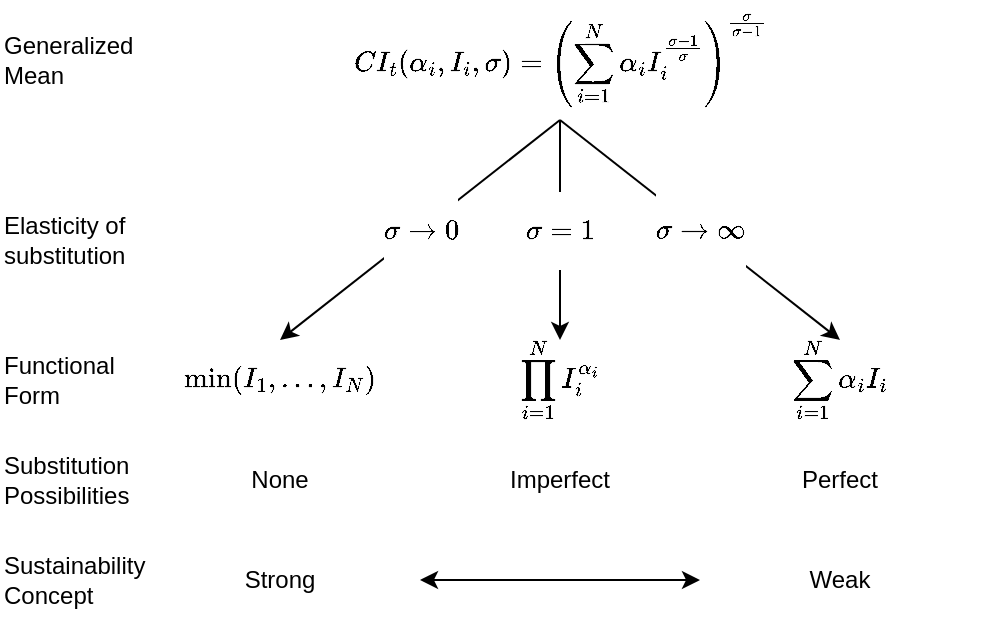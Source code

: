 <mxfile version="21.4.0" type="device">
  <diagram name="Page-1" id="ML4lM1v83g8ZGYQvfANq">
    <mxGraphModel dx="880" dy="545" grid="1" gridSize="10" guides="1" tooltips="1" connect="1" arrows="1" fold="1" page="1" pageScale="1" pageWidth="850" pageHeight="1100" math="1" shadow="0">
      <root>
        <mxCell id="0" />
        <mxCell id="1" parent="0" />
        <mxCell id="CvSlG5dHHsZO5_akQB04-4" value="&lt;span style=&quot;color: rgb(0, 0, 0); font-family: Helvetica; font-size: 12px; font-style: normal; font-variant-ligatures: normal; font-variant-caps: normal; font-weight: 400; letter-spacing: normal; orphans: 2; text-align: center; text-indent: 0px; text-transform: none; widows: 2; word-spacing: 0px; -webkit-text-stroke-width: 0px; background-color: rgb(255, 255, 255); text-decoration-thickness: initial; text-decoration-style: initial; text-decoration-color: initial; float: none; display: inline !important;&quot;&gt;$$\sigma \rightarrow 0$$&lt;/span&gt;" style="rounded=0;orthogonalLoop=1;jettySize=auto;html=1;exitX=0.5;exitY=1;exitDx=0;exitDy=0;entryX=0.5;entryY=0;entryDx=0;entryDy=0;" edge="1" parent="1" source="CvSlG5dHHsZO5_akQB04-1" target="CvSlG5dHHsZO5_akQB04-11">
          <mxGeometry relative="1" as="geometry">
            <mxPoint x="180" y="350" as="targetPoint" />
          </mxGeometry>
        </mxCell>
        <mxCell id="CvSlG5dHHsZO5_akQB04-7" value="&lt;span style=&quot;color: rgb(0, 0, 0); font-family: Helvetica; font-size: 12px; font-style: normal; font-variant-ligatures: normal; font-variant-caps: normal; font-weight: 400; letter-spacing: normal; orphans: 2; text-align: center; text-indent: 0px; text-transform: none; widows: 2; word-spacing: 0px; -webkit-text-stroke-width: 0px; background-color: rgb(255, 255, 255); text-decoration-thickness: initial; text-decoration-style: initial; text-decoration-color: initial; float: none; display: inline !important;&quot;&gt;$$\sigma = 1$$&lt;/span&gt;" style="edgeStyle=orthogonalEdgeStyle;rounded=0;orthogonalLoop=1;jettySize=auto;html=1;exitX=0.5;exitY=1;exitDx=0;exitDy=0;fontSize=12;entryX=0.5;entryY=0;entryDx=0;entryDy=0;" edge="1" parent="1" source="CvSlG5dHHsZO5_akQB04-1" target="CvSlG5dHHsZO5_akQB04-13">
          <mxGeometry relative="1" as="geometry">
            <mxPoint x="420" y="360" as="targetPoint" />
          </mxGeometry>
        </mxCell>
        <mxCell id="CvSlG5dHHsZO5_akQB04-9" value="$$\sigma \rightarrow \infty$$" style="rounded=0;orthogonalLoop=1;jettySize=auto;html=1;exitX=0.5;exitY=1;exitDx=0;exitDy=0;fontSize=12;entryX=0.5;entryY=0;entryDx=0;entryDy=0;" edge="1" parent="1" source="CvSlG5dHHsZO5_akQB04-1" target="CvSlG5dHHsZO5_akQB04-14">
          <mxGeometry relative="1" as="geometry">
            <mxPoint x="640" y="340" as="targetPoint" />
          </mxGeometry>
        </mxCell>
        <mxCell id="CvSlG5dHHsZO5_akQB04-1" value="$$CI_t(\alpha_{i},I_{i},\sigma) = \left(\sum^N_{i=1}\alpha_{i}I^{\frac{\sigma-1}{\sigma}}_{i}\right)^{\frac{\sigma}{\sigma-1}}$$" style="rounded=0;whiteSpace=wrap;html=1;strokeWidth=0;strokeColor=none;fillColor=none;" vertex="1" parent="1">
          <mxGeometry x="280" y="160" width="280" height="60" as="geometry" />
        </mxCell>
        <mxCell id="CvSlG5dHHsZO5_akQB04-11" value="$$\text{min} (I_1, ..., I_N)$$" style="rounded=0;whiteSpace=wrap;html=1;strokeWidth=0;strokeColor=none;fillColor=none;" vertex="1" parent="1">
          <mxGeometry x="200" y="330" width="160" height="40" as="geometry" />
        </mxCell>
        <mxCell id="CvSlG5dHHsZO5_akQB04-13" value="$$\prod_{i=1}^N&amp;nbsp; &lt;br&gt;I_i^{\alpha_i}$$" style="rounded=0;whiteSpace=wrap;html=1;strokeWidth=0;strokeColor=none;fillColor=none;" vertex="1" parent="1">
          <mxGeometry x="340" y="330" width="160" height="40" as="geometry" />
        </mxCell>
        <mxCell id="CvSlG5dHHsZO5_akQB04-14" value="$$\sum^N_{i=1} \alpha_i I_i$$" style="rounded=0;whiteSpace=wrap;html=1;strokeWidth=0;strokeColor=none;fillColor=none;" vertex="1" parent="1">
          <mxGeometry x="480" y="330" width="160" height="40" as="geometry" />
        </mxCell>
        <mxCell id="CvSlG5dHHsZO5_akQB04-19" value="Generalized &lt;br&gt;Mean" style="rounded=0;whiteSpace=wrap;html=1;strokeWidth=0;strokeColor=none;fillColor=none;align=left;" vertex="1" parent="1">
          <mxGeometry x="140" y="160" width="90" height="60" as="geometry" />
        </mxCell>
        <mxCell id="CvSlG5dHHsZO5_akQB04-20" value="Elasticity of &lt;br&gt;substitution" style="rounded=0;whiteSpace=wrap;html=1;strokeWidth=0;strokeColor=none;fillColor=none;align=left;" vertex="1" parent="1">
          <mxGeometry x="140" y="250" width="90" height="60" as="geometry" />
        </mxCell>
        <mxCell id="CvSlG5dHHsZO5_akQB04-21" value="Functional &lt;br&gt;Form" style="rounded=0;whiteSpace=wrap;html=1;strokeWidth=0;strokeColor=none;fillColor=none;align=left;" vertex="1" parent="1">
          <mxGeometry x="140" y="320" width="90" height="60" as="geometry" />
        </mxCell>
        <mxCell id="CvSlG5dHHsZO5_akQB04-22" value="Substitution &lt;br&gt;Possibilities" style="rounded=0;whiteSpace=wrap;html=1;strokeWidth=0;strokeColor=none;fillColor=none;align=left;" vertex="1" parent="1">
          <mxGeometry x="140" y="370" width="90" height="60" as="geometry" />
        </mxCell>
        <mxCell id="CvSlG5dHHsZO5_akQB04-23" value="Sustainability&lt;br&gt;Concept" style="rounded=0;whiteSpace=wrap;html=1;strokeWidth=0;strokeColor=none;fillColor=none;align=left;" vertex="1" parent="1">
          <mxGeometry x="140" y="420" width="90" height="60" as="geometry" />
        </mxCell>
        <mxCell id="CvSlG5dHHsZO5_akQB04-24" value="None" style="rounded=0;whiteSpace=wrap;html=1;strokeWidth=0;strokeColor=none;fillColor=none;align=center;" vertex="1" parent="1">
          <mxGeometry x="210" y="370" width="140" height="60" as="geometry" />
        </mxCell>
        <mxCell id="CvSlG5dHHsZO5_akQB04-25" value="Imperfect" style="rounded=0;whiteSpace=wrap;html=1;strokeWidth=0;strokeColor=none;fillColor=none;align=center;" vertex="1" parent="1">
          <mxGeometry x="350" y="370" width="140" height="60" as="geometry" />
        </mxCell>
        <mxCell id="CvSlG5dHHsZO5_akQB04-26" value="Perfect" style="rounded=0;whiteSpace=wrap;html=1;strokeWidth=0;strokeColor=none;fillColor=none;align=center;" vertex="1" parent="1">
          <mxGeometry x="490" y="370" width="140" height="60" as="geometry" />
        </mxCell>
        <mxCell id="CvSlG5dHHsZO5_akQB04-27" value="Strong" style="rounded=0;whiteSpace=wrap;html=1;strokeWidth=0;strokeColor=none;fillColor=none;align=center;" vertex="1" parent="1">
          <mxGeometry x="210" y="420" width="140" height="60" as="geometry" />
        </mxCell>
        <mxCell id="CvSlG5dHHsZO5_akQB04-28" value="Weak" style="rounded=0;whiteSpace=wrap;html=1;strokeWidth=0;strokeColor=none;fillColor=none;align=center;" vertex="1" parent="1">
          <mxGeometry x="490" y="420" width="140" height="60" as="geometry" />
        </mxCell>
        <mxCell id="CvSlG5dHHsZO5_akQB04-31" value="" style="endArrow=classic;startArrow=classic;html=1;rounded=0;strokeWidth=1;endWidth=14.545;startWidth=14.545;targetPerimeterSpacing=0;strokeColor=default;shadow=0;" edge="1" parent="1" source="CvSlG5dHHsZO5_akQB04-27" target="CvSlG5dHHsZO5_akQB04-28">
          <mxGeometry width="100" height="100" relative="1" as="geometry">
            <mxPoint x="310" y="449.47" as="sourcePoint" />
            <mxPoint x="470" y="449.47" as="targetPoint" />
          </mxGeometry>
        </mxCell>
      </root>
    </mxGraphModel>
  </diagram>
</mxfile>
